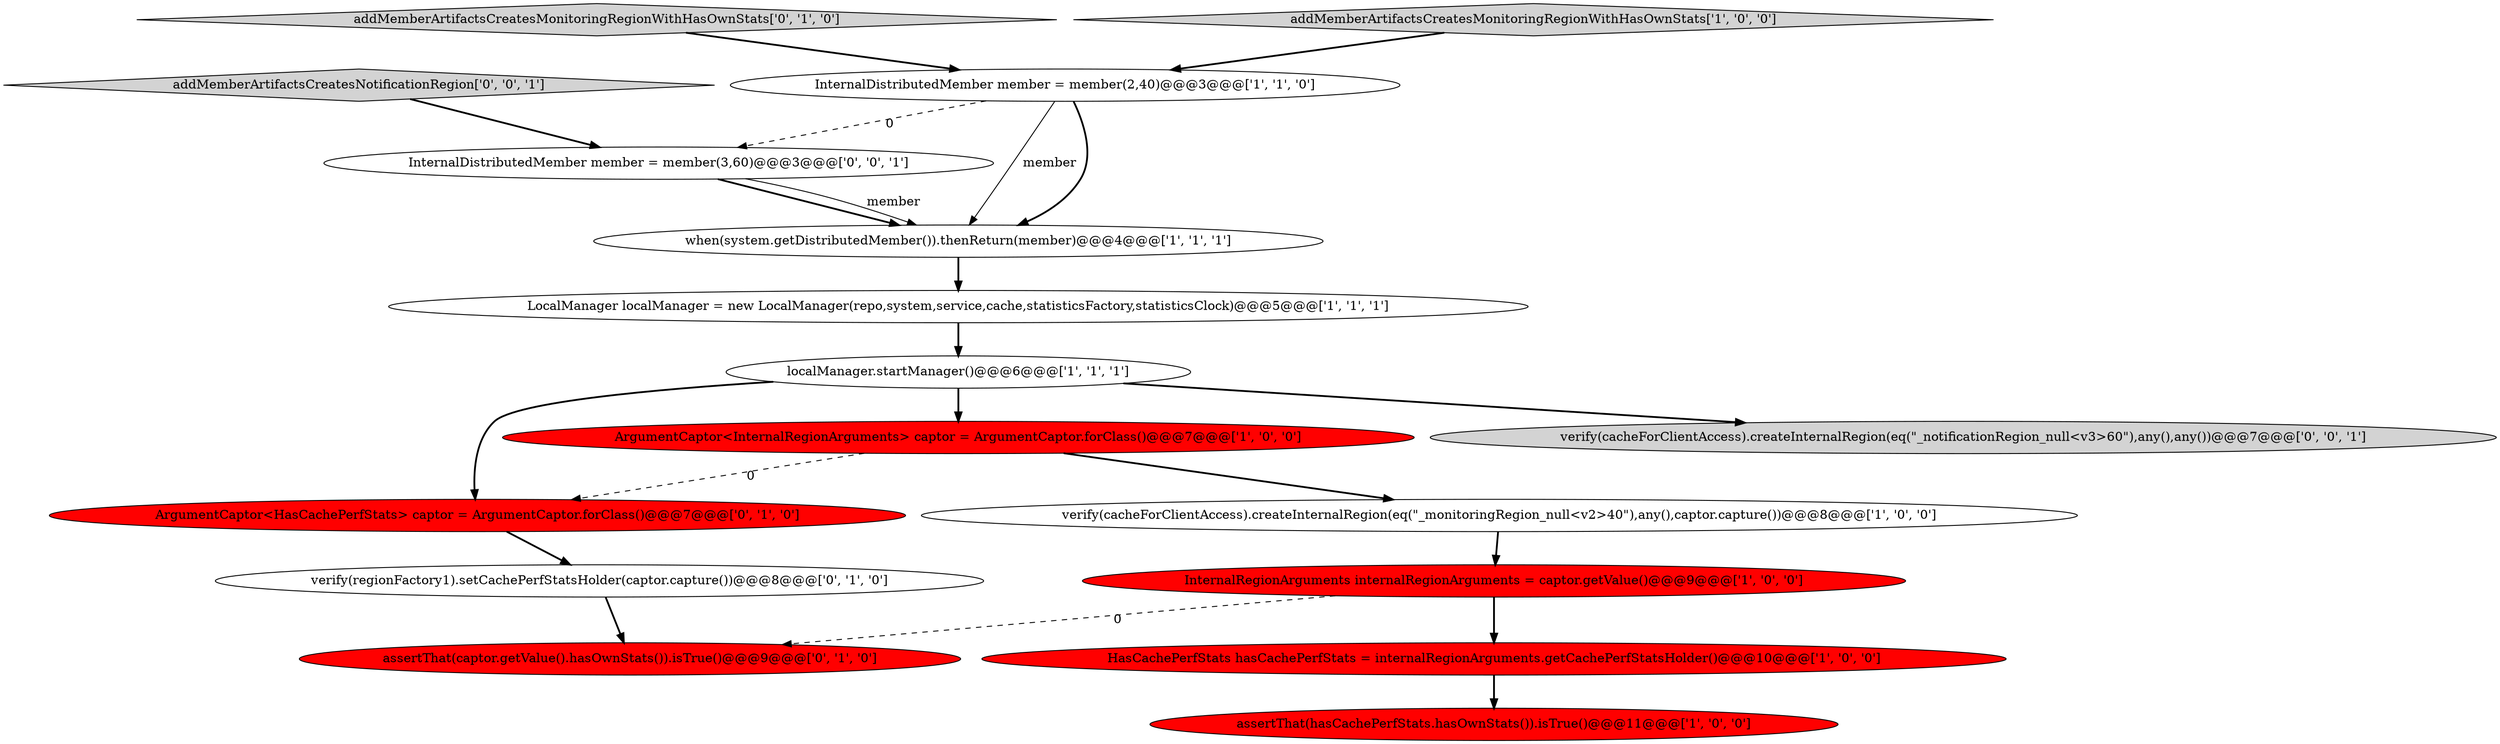 digraph {
5 [style = filled, label = "verify(cacheForClientAccess).createInternalRegion(eq(\"_monitoringRegion_null<v2>40\"),any(),captor.capture())@@@8@@@['1', '0', '0']", fillcolor = white, shape = ellipse image = "AAA0AAABBB1BBB"];
6 [style = filled, label = "LocalManager localManager = new LocalManager(repo,system,service,cache,statisticsFactory,statisticsClock)@@@5@@@['1', '1', '1']", fillcolor = white, shape = ellipse image = "AAA0AAABBB1BBB"];
2 [style = filled, label = "when(system.getDistributedMember()).thenReturn(member)@@@4@@@['1', '1', '1']", fillcolor = white, shape = ellipse image = "AAA0AAABBB1BBB"];
14 [style = filled, label = "InternalDistributedMember member = member(3,60)@@@3@@@['0', '0', '1']", fillcolor = white, shape = ellipse image = "AAA0AAABBB3BBB"];
9 [style = filled, label = "localManager.startManager()@@@6@@@['1', '1', '1']", fillcolor = white, shape = ellipse image = "AAA0AAABBB1BBB"];
15 [style = filled, label = "addMemberArtifactsCreatesNotificationRegion['0', '0', '1']", fillcolor = lightgray, shape = diamond image = "AAA0AAABBB3BBB"];
10 [style = filled, label = "verify(regionFactory1).setCachePerfStatsHolder(captor.capture())@@@8@@@['0', '1', '0']", fillcolor = white, shape = ellipse image = "AAA0AAABBB2BBB"];
4 [style = filled, label = "assertThat(hasCachePerfStats.hasOwnStats()).isTrue()@@@11@@@['1', '0', '0']", fillcolor = red, shape = ellipse image = "AAA1AAABBB1BBB"];
16 [style = filled, label = "verify(cacheForClientAccess).createInternalRegion(eq(\"_notificationRegion_null<v3>60\"),any(),any())@@@7@@@['0', '0', '1']", fillcolor = lightgray, shape = ellipse image = "AAA0AAABBB3BBB"];
3 [style = filled, label = "InternalDistributedMember member = member(2,40)@@@3@@@['1', '1', '0']", fillcolor = white, shape = ellipse image = "AAA0AAABBB1BBB"];
7 [style = filled, label = "InternalRegionArguments internalRegionArguments = captor.getValue()@@@9@@@['1', '0', '0']", fillcolor = red, shape = ellipse image = "AAA1AAABBB1BBB"];
11 [style = filled, label = "addMemberArtifactsCreatesMonitoringRegionWithHasOwnStats['0', '1', '0']", fillcolor = lightgray, shape = diamond image = "AAA0AAABBB2BBB"];
13 [style = filled, label = "assertThat(captor.getValue().hasOwnStats()).isTrue()@@@9@@@['0', '1', '0']", fillcolor = red, shape = ellipse image = "AAA1AAABBB2BBB"];
0 [style = filled, label = "ArgumentCaptor<InternalRegionArguments> captor = ArgumentCaptor.forClass()@@@7@@@['1', '0', '0']", fillcolor = red, shape = ellipse image = "AAA1AAABBB1BBB"];
8 [style = filled, label = "HasCachePerfStats hasCachePerfStats = internalRegionArguments.getCachePerfStatsHolder()@@@10@@@['1', '0', '0']", fillcolor = red, shape = ellipse image = "AAA1AAABBB1BBB"];
1 [style = filled, label = "addMemberArtifactsCreatesMonitoringRegionWithHasOwnStats['1', '0', '0']", fillcolor = lightgray, shape = diamond image = "AAA0AAABBB1BBB"];
12 [style = filled, label = "ArgumentCaptor<HasCachePerfStats> captor = ArgumentCaptor.forClass()@@@7@@@['0', '1', '0']", fillcolor = red, shape = ellipse image = "AAA1AAABBB2BBB"];
9->0 [style = bold, label=""];
15->14 [style = bold, label=""];
2->6 [style = bold, label=""];
1->3 [style = bold, label=""];
0->12 [style = dashed, label="0"];
7->8 [style = bold, label=""];
9->16 [style = bold, label=""];
3->2 [style = solid, label="member"];
12->10 [style = bold, label=""];
3->2 [style = bold, label=""];
10->13 [style = bold, label=""];
11->3 [style = bold, label=""];
7->13 [style = dashed, label="0"];
5->7 [style = bold, label=""];
14->2 [style = bold, label=""];
9->12 [style = bold, label=""];
8->4 [style = bold, label=""];
6->9 [style = bold, label=""];
3->14 [style = dashed, label="0"];
14->2 [style = solid, label="member"];
0->5 [style = bold, label=""];
}
